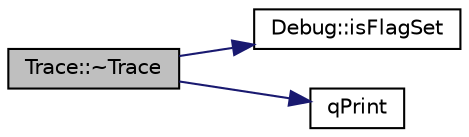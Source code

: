 digraph "Trace::~Trace"
{
 // LATEX_PDF_SIZE
  edge [fontname="Helvetica",fontsize="10",labelfontname="Helvetica",labelfontsize="10"];
  node [fontname="Helvetica",fontsize="10",shape=record];
  rankdir="LR";
  Node1 [label="Trace::~Trace",height=0.2,width=0.4,color="black", fillcolor="grey75", style="filled", fontcolor="black",tooltip=" "];
  Node1 -> Node2 [color="midnightblue",fontsize="10",style="solid"];
  Node2 [label="Debug::isFlagSet",height=0.2,width=0.4,color="black", fillcolor="white", style="filled",URL="$classDebug.html#a92b0668ebfb43903d82ad112bf6c84e1",tooltip=" "];
  Node1 -> Node3 [color="midnightblue",fontsize="10",style="solid"];
  Node3 [label="qPrint",height=0.2,width=0.4,color="black", fillcolor="white", style="filled",URL="$qcstring_8h.html#a9851ebb5ae2f65b4d2b1d08421edbfd2",tooltip=" "];
}

